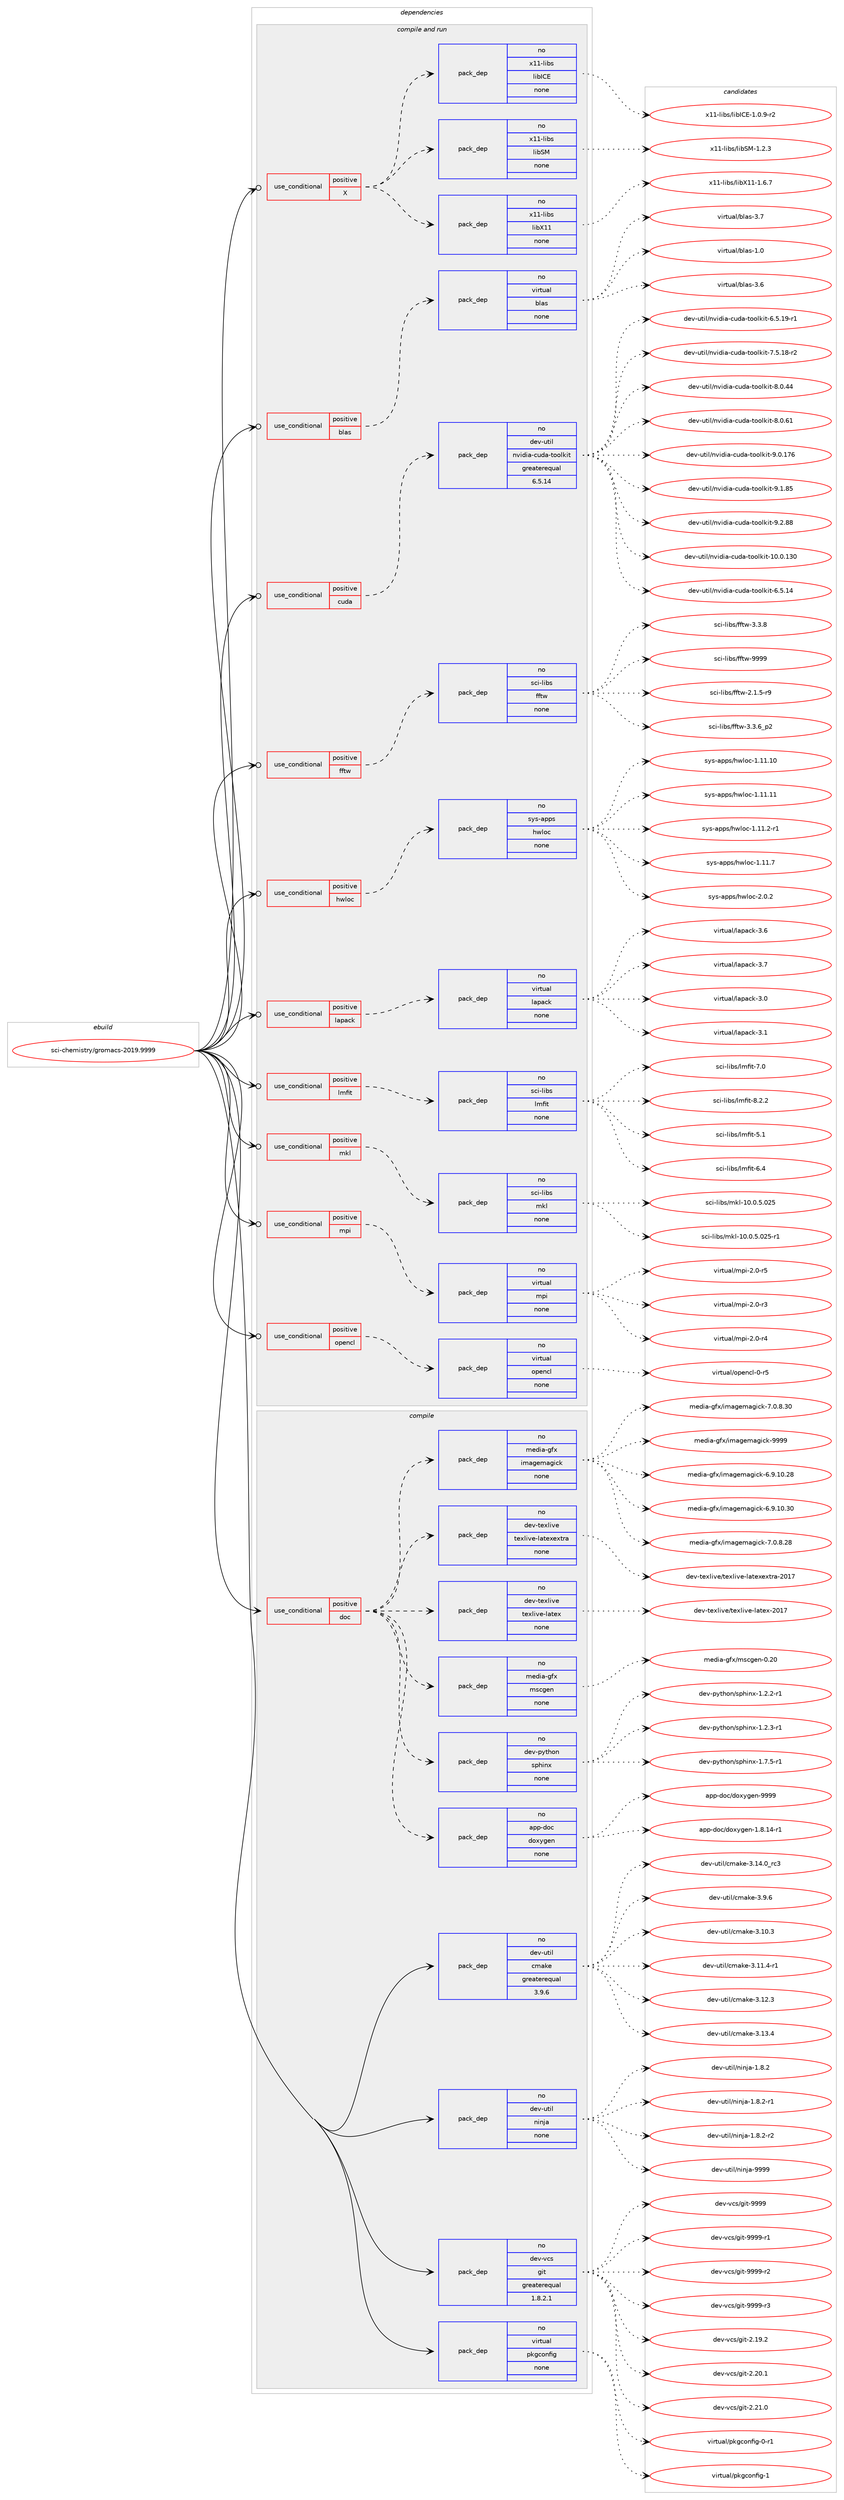 digraph prolog {

# *************
# Graph options
# *************

newrank=true;
concentrate=true;
compound=true;
graph [rankdir=LR,fontname=Helvetica,fontsize=10,ranksep=1.5];#, ranksep=2.5, nodesep=0.2];
edge  [arrowhead=vee];
node  [fontname=Helvetica,fontsize=10];

# **********
# The ebuild
# **********

subgraph cluster_leftcol {
color=gray;
rank=same;
label=<<i>ebuild</i>>;
id [label="sci-chemistry/gromacs-2019.9999", color=red, width=4, href="../sci-chemistry/gromacs-2019.9999.svg"];
}

# ****************
# The dependencies
# ****************

subgraph cluster_midcol {
color=gray;
label=<<i>dependencies</i>>;
subgraph cluster_compile {
fillcolor="#eeeeee";
style=filled;
label=<<i>compile</i>>;
subgraph cond452416 {
dependency1688124 [label=<<TABLE BORDER="0" CELLBORDER="1" CELLSPACING="0" CELLPADDING="4"><TR><TD ROWSPAN="3" CELLPADDING="10">use_conditional</TD></TR><TR><TD>positive</TD></TR><TR><TD>doc</TD></TR></TABLE>>, shape=none, color=red];
subgraph pack1208065 {
dependency1688125 [label=<<TABLE BORDER="0" CELLBORDER="1" CELLSPACING="0" CELLPADDING="4" WIDTH="220"><TR><TD ROWSPAN="6" CELLPADDING="30">pack_dep</TD></TR><TR><TD WIDTH="110">no</TD></TR><TR><TD>app-doc</TD></TR><TR><TD>doxygen</TD></TR><TR><TD>none</TD></TR><TR><TD></TD></TR></TABLE>>, shape=none, color=blue];
}
dependency1688124:e -> dependency1688125:w [weight=20,style="dashed",arrowhead="vee"];
subgraph pack1208066 {
dependency1688126 [label=<<TABLE BORDER="0" CELLBORDER="1" CELLSPACING="0" CELLPADDING="4" WIDTH="220"><TR><TD ROWSPAN="6" CELLPADDING="30">pack_dep</TD></TR><TR><TD WIDTH="110">no</TD></TR><TR><TD>dev-python</TD></TR><TR><TD>sphinx</TD></TR><TR><TD>none</TD></TR><TR><TD></TD></TR></TABLE>>, shape=none, color=blue];
}
dependency1688124:e -> dependency1688126:w [weight=20,style="dashed",arrowhead="vee"];
subgraph pack1208067 {
dependency1688127 [label=<<TABLE BORDER="0" CELLBORDER="1" CELLSPACING="0" CELLPADDING="4" WIDTH="220"><TR><TD ROWSPAN="6" CELLPADDING="30">pack_dep</TD></TR><TR><TD WIDTH="110">no</TD></TR><TR><TD>media-gfx</TD></TR><TR><TD>mscgen</TD></TR><TR><TD>none</TD></TR><TR><TD></TD></TR></TABLE>>, shape=none, color=blue];
}
dependency1688124:e -> dependency1688127:w [weight=20,style="dashed",arrowhead="vee"];
subgraph pack1208068 {
dependency1688128 [label=<<TABLE BORDER="0" CELLBORDER="1" CELLSPACING="0" CELLPADDING="4" WIDTH="220"><TR><TD ROWSPAN="6" CELLPADDING="30">pack_dep</TD></TR><TR><TD WIDTH="110">no</TD></TR><TR><TD>dev-texlive</TD></TR><TR><TD>texlive-latex</TD></TR><TR><TD>none</TD></TR><TR><TD></TD></TR></TABLE>>, shape=none, color=blue];
}
dependency1688124:e -> dependency1688128:w [weight=20,style="dashed",arrowhead="vee"];
subgraph pack1208069 {
dependency1688129 [label=<<TABLE BORDER="0" CELLBORDER="1" CELLSPACING="0" CELLPADDING="4" WIDTH="220"><TR><TD ROWSPAN="6" CELLPADDING="30">pack_dep</TD></TR><TR><TD WIDTH="110">no</TD></TR><TR><TD>dev-texlive</TD></TR><TR><TD>texlive-latexextra</TD></TR><TR><TD>none</TD></TR><TR><TD></TD></TR></TABLE>>, shape=none, color=blue];
}
dependency1688124:e -> dependency1688129:w [weight=20,style="dashed",arrowhead="vee"];
subgraph pack1208070 {
dependency1688130 [label=<<TABLE BORDER="0" CELLBORDER="1" CELLSPACING="0" CELLPADDING="4" WIDTH="220"><TR><TD ROWSPAN="6" CELLPADDING="30">pack_dep</TD></TR><TR><TD WIDTH="110">no</TD></TR><TR><TD>media-gfx</TD></TR><TR><TD>imagemagick</TD></TR><TR><TD>none</TD></TR><TR><TD></TD></TR></TABLE>>, shape=none, color=blue];
}
dependency1688124:e -> dependency1688130:w [weight=20,style="dashed",arrowhead="vee"];
}
id:e -> dependency1688124:w [weight=20,style="solid",arrowhead="vee"];
subgraph pack1208071 {
dependency1688131 [label=<<TABLE BORDER="0" CELLBORDER="1" CELLSPACING="0" CELLPADDING="4" WIDTH="220"><TR><TD ROWSPAN="6" CELLPADDING="30">pack_dep</TD></TR><TR><TD WIDTH="110">no</TD></TR><TR><TD>dev-util</TD></TR><TR><TD>cmake</TD></TR><TR><TD>greaterequal</TD></TR><TR><TD>3.9.6</TD></TR></TABLE>>, shape=none, color=blue];
}
id:e -> dependency1688131:w [weight=20,style="solid",arrowhead="vee"];
subgraph pack1208072 {
dependency1688132 [label=<<TABLE BORDER="0" CELLBORDER="1" CELLSPACING="0" CELLPADDING="4" WIDTH="220"><TR><TD ROWSPAN="6" CELLPADDING="30">pack_dep</TD></TR><TR><TD WIDTH="110">no</TD></TR><TR><TD>dev-util</TD></TR><TR><TD>ninja</TD></TR><TR><TD>none</TD></TR><TR><TD></TD></TR></TABLE>>, shape=none, color=blue];
}
id:e -> dependency1688132:w [weight=20,style="solid",arrowhead="vee"];
subgraph pack1208073 {
dependency1688133 [label=<<TABLE BORDER="0" CELLBORDER="1" CELLSPACING="0" CELLPADDING="4" WIDTH="220"><TR><TD ROWSPAN="6" CELLPADDING="30">pack_dep</TD></TR><TR><TD WIDTH="110">no</TD></TR><TR><TD>dev-vcs</TD></TR><TR><TD>git</TD></TR><TR><TD>greaterequal</TD></TR><TR><TD>1.8.2.1</TD></TR></TABLE>>, shape=none, color=blue];
}
id:e -> dependency1688133:w [weight=20,style="solid",arrowhead="vee"];
subgraph pack1208074 {
dependency1688134 [label=<<TABLE BORDER="0" CELLBORDER="1" CELLSPACING="0" CELLPADDING="4" WIDTH="220"><TR><TD ROWSPAN="6" CELLPADDING="30">pack_dep</TD></TR><TR><TD WIDTH="110">no</TD></TR><TR><TD>virtual</TD></TR><TR><TD>pkgconfig</TD></TR><TR><TD>none</TD></TR><TR><TD></TD></TR></TABLE>>, shape=none, color=blue];
}
id:e -> dependency1688134:w [weight=20,style="solid",arrowhead="vee"];
}
subgraph cluster_compileandrun {
fillcolor="#eeeeee";
style=filled;
label=<<i>compile and run</i>>;
subgraph cond452417 {
dependency1688135 [label=<<TABLE BORDER="0" CELLBORDER="1" CELLSPACING="0" CELLPADDING="4"><TR><TD ROWSPAN="3" CELLPADDING="10">use_conditional</TD></TR><TR><TD>positive</TD></TR><TR><TD>X</TD></TR></TABLE>>, shape=none, color=red];
subgraph pack1208075 {
dependency1688136 [label=<<TABLE BORDER="0" CELLBORDER="1" CELLSPACING="0" CELLPADDING="4" WIDTH="220"><TR><TD ROWSPAN="6" CELLPADDING="30">pack_dep</TD></TR><TR><TD WIDTH="110">no</TD></TR><TR><TD>x11-libs</TD></TR><TR><TD>libX11</TD></TR><TR><TD>none</TD></TR><TR><TD></TD></TR></TABLE>>, shape=none, color=blue];
}
dependency1688135:e -> dependency1688136:w [weight=20,style="dashed",arrowhead="vee"];
subgraph pack1208076 {
dependency1688137 [label=<<TABLE BORDER="0" CELLBORDER="1" CELLSPACING="0" CELLPADDING="4" WIDTH="220"><TR><TD ROWSPAN="6" CELLPADDING="30">pack_dep</TD></TR><TR><TD WIDTH="110">no</TD></TR><TR><TD>x11-libs</TD></TR><TR><TD>libSM</TD></TR><TR><TD>none</TD></TR><TR><TD></TD></TR></TABLE>>, shape=none, color=blue];
}
dependency1688135:e -> dependency1688137:w [weight=20,style="dashed",arrowhead="vee"];
subgraph pack1208077 {
dependency1688138 [label=<<TABLE BORDER="0" CELLBORDER="1" CELLSPACING="0" CELLPADDING="4" WIDTH="220"><TR><TD ROWSPAN="6" CELLPADDING="30">pack_dep</TD></TR><TR><TD WIDTH="110">no</TD></TR><TR><TD>x11-libs</TD></TR><TR><TD>libICE</TD></TR><TR><TD>none</TD></TR><TR><TD></TD></TR></TABLE>>, shape=none, color=blue];
}
dependency1688135:e -> dependency1688138:w [weight=20,style="dashed",arrowhead="vee"];
}
id:e -> dependency1688135:w [weight=20,style="solid",arrowhead="odotvee"];
subgraph cond452418 {
dependency1688139 [label=<<TABLE BORDER="0" CELLBORDER="1" CELLSPACING="0" CELLPADDING="4"><TR><TD ROWSPAN="3" CELLPADDING="10">use_conditional</TD></TR><TR><TD>positive</TD></TR><TR><TD>blas</TD></TR></TABLE>>, shape=none, color=red];
subgraph pack1208078 {
dependency1688140 [label=<<TABLE BORDER="0" CELLBORDER="1" CELLSPACING="0" CELLPADDING="4" WIDTH="220"><TR><TD ROWSPAN="6" CELLPADDING="30">pack_dep</TD></TR><TR><TD WIDTH="110">no</TD></TR><TR><TD>virtual</TD></TR><TR><TD>blas</TD></TR><TR><TD>none</TD></TR><TR><TD></TD></TR></TABLE>>, shape=none, color=blue];
}
dependency1688139:e -> dependency1688140:w [weight=20,style="dashed",arrowhead="vee"];
}
id:e -> dependency1688139:w [weight=20,style="solid",arrowhead="odotvee"];
subgraph cond452419 {
dependency1688141 [label=<<TABLE BORDER="0" CELLBORDER="1" CELLSPACING="0" CELLPADDING="4"><TR><TD ROWSPAN="3" CELLPADDING="10">use_conditional</TD></TR><TR><TD>positive</TD></TR><TR><TD>cuda</TD></TR></TABLE>>, shape=none, color=red];
subgraph pack1208079 {
dependency1688142 [label=<<TABLE BORDER="0" CELLBORDER="1" CELLSPACING="0" CELLPADDING="4" WIDTH="220"><TR><TD ROWSPAN="6" CELLPADDING="30">pack_dep</TD></TR><TR><TD WIDTH="110">no</TD></TR><TR><TD>dev-util</TD></TR><TR><TD>nvidia-cuda-toolkit</TD></TR><TR><TD>greaterequal</TD></TR><TR><TD>6.5.14</TD></TR></TABLE>>, shape=none, color=blue];
}
dependency1688141:e -> dependency1688142:w [weight=20,style="dashed",arrowhead="vee"];
}
id:e -> dependency1688141:w [weight=20,style="solid",arrowhead="odotvee"];
subgraph cond452420 {
dependency1688143 [label=<<TABLE BORDER="0" CELLBORDER="1" CELLSPACING="0" CELLPADDING="4"><TR><TD ROWSPAN="3" CELLPADDING="10">use_conditional</TD></TR><TR><TD>positive</TD></TR><TR><TD>fftw</TD></TR></TABLE>>, shape=none, color=red];
subgraph pack1208080 {
dependency1688144 [label=<<TABLE BORDER="0" CELLBORDER="1" CELLSPACING="0" CELLPADDING="4" WIDTH="220"><TR><TD ROWSPAN="6" CELLPADDING="30">pack_dep</TD></TR><TR><TD WIDTH="110">no</TD></TR><TR><TD>sci-libs</TD></TR><TR><TD>fftw</TD></TR><TR><TD>none</TD></TR><TR><TD></TD></TR></TABLE>>, shape=none, color=blue];
}
dependency1688143:e -> dependency1688144:w [weight=20,style="dashed",arrowhead="vee"];
}
id:e -> dependency1688143:w [weight=20,style="solid",arrowhead="odotvee"];
subgraph cond452421 {
dependency1688145 [label=<<TABLE BORDER="0" CELLBORDER="1" CELLSPACING="0" CELLPADDING="4"><TR><TD ROWSPAN="3" CELLPADDING="10">use_conditional</TD></TR><TR><TD>positive</TD></TR><TR><TD>hwloc</TD></TR></TABLE>>, shape=none, color=red];
subgraph pack1208081 {
dependency1688146 [label=<<TABLE BORDER="0" CELLBORDER="1" CELLSPACING="0" CELLPADDING="4" WIDTH="220"><TR><TD ROWSPAN="6" CELLPADDING="30">pack_dep</TD></TR><TR><TD WIDTH="110">no</TD></TR><TR><TD>sys-apps</TD></TR><TR><TD>hwloc</TD></TR><TR><TD>none</TD></TR><TR><TD></TD></TR></TABLE>>, shape=none, color=blue];
}
dependency1688145:e -> dependency1688146:w [weight=20,style="dashed",arrowhead="vee"];
}
id:e -> dependency1688145:w [weight=20,style="solid",arrowhead="odotvee"];
subgraph cond452422 {
dependency1688147 [label=<<TABLE BORDER="0" CELLBORDER="1" CELLSPACING="0" CELLPADDING="4"><TR><TD ROWSPAN="3" CELLPADDING="10">use_conditional</TD></TR><TR><TD>positive</TD></TR><TR><TD>lapack</TD></TR></TABLE>>, shape=none, color=red];
subgraph pack1208082 {
dependency1688148 [label=<<TABLE BORDER="0" CELLBORDER="1" CELLSPACING="0" CELLPADDING="4" WIDTH="220"><TR><TD ROWSPAN="6" CELLPADDING="30">pack_dep</TD></TR><TR><TD WIDTH="110">no</TD></TR><TR><TD>virtual</TD></TR><TR><TD>lapack</TD></TR><TR><TD>none</TD></TR><TR><TD></TD></TR></TABLE>>, shape=none, color=blue];
}
dependency1688147:e -> dependency1688148:w [weight=20,style="dashed",arrowhead="vee"];
}
id:e -> dependency1688147:w [weight=20,style="solid",arrowhead="odotvee"];
subgraph cond452423 {
dependency1688149 [label=<<TABLE BORDER="0" CELLBORDER="1" CELLSPACING="0" CELLPADDING="4"><TR><TD ROWSPAN="3" CELLPADDING="10">use_conditional</TD></TR><TR><TD>positive</TD></TR><TR><TD>lmfit</TD></TR></TABLE>>, shape=none, color=red];
subgraph pack1208083 {
dependency1688150 [label=<<TABLE BORDER="0" CELLBORDER="1" CELLSPACING="0" CELLPADDING="4" WIDTH="220"><TR><TD ROWSPAN="6" CELLPADDING="30">pack_dep</TD></TR><TR><TD WIDTH="110">no</TD></TR><TR><TD>sci-libs</TD></TR><TR><TD>lmfit</TD></TR><TR><TD>none</TD></TR><TR><TD></TD></TR></TABLE>>, shape=none, color=blue];
}
dependency1688149:e -> dependency1688150:w [weight=20,style="dashed",arrowhead="vee"];
}
id:e -> dependency1688149:w [weight=20,style="solid",arrowhead="odotvee"];
subgraph cond452424 {
dependency1688151 [label=<<TABLE BORDER="0" CELLBORDER="1" CELLSPACING="0" CELLPADDING="4"><TR><TD ROWSPAN="3" CELLPADDING="10">use_conditional</TD></TR><TR><TD>positive</TD></TR><TR><TD>mkl</TD></TR></TABLE>>, shape=none, color=red];
subgraph pack1208084 {
dependency1688152 [label=<<TABLE BORDER="0" CELLBORDER="1" CELLSPACING="0" CELLPADDING="4" WIDTH="220"><TR><TD ROWSPAN="6" CELLPADDING="30">pack_dep</TD></TR><TR><TD WIDTH="110">no</TD></TR><TR><TD>sci-libs</TD></TR><TR><TD>mkl</TD></TR><TR><TD>none</TD></TR><TR><TD></TD></TR></TABLE>>, shape=none, color=blue];
}
dependency1688151:e -> dependency1688152:w [weight=20,style="dashed",arrowhead="vee"];
}
id:e -> dependency1688151:w [weight=20,style="solid",arrowhead="odotvee"];
subgraph cond452425 {
dependency1688153 [label=<<TABLE BORDER="0" CELLBORDER="1" CELLSPACING="0" CELLPADDING="4"><TR><TD ROWSPAN="3" CELLPADDING="10">use_conditional</TD></TR><TR><TD>positive</TD></TR><TR><TD>mpi</TD></TR></TABLE>>, shape=none, color=red];
subgraph pack1208085 {
dependency1688154 [label=<<TABLE BORDER="0" CELLBORDER="1" CELLSPACING="0" CELLPADDING="4" WIDTH="220"><TR><TD ROWSPAN="6" CELLPADDING="30">pack_dep</TD></TR><TR><TD WIDTH="110">no</TD></TR><TR><TD>virtual</TD></TR><TR><TD>mpi</TD></TR><TR><TD>none</TD></TR><TR><TD></TD></TR></TABLE>>, shape=none, color=blue];
}
dependency1688153:e -> dependency1688154:w [weight=20,style="dashed",arrowhead="vee"];
}
id:e -> dependency1688153:w [weight=20,style="solid",arrowhead="odotvee"];
subgraph cond452426 {
dependency1688155 [label=<<TABLE BORDER="0" CELLBORDER="1" CELLSPACING="0" CELLPADDING="4"><TR><TD ROWSPAN="3" CELLPADDING="10">use_conditional</TD></TR><TR><TD>positive</TD></TR><TR><TD>opencl</TD></TR></TABLE>>, shape=none, color=red];
subgraph pack1208086 {
dependency1688156 [label=<<TABLE BORDER="0" CELLBORDER="1" CELLSPACING="0" CELLPADDING="4" WIDTH="220"><TR><TD ROWSPAN="6" CELLPADDING="30">pack_dep</TD></TR><TR><TD WIDTH="110">no</TD></TR><TR><TD>virtual</TD></TR><TR><TD>opencl</TD></TR><TR><TD>none</TD></TR><TR><TD></TD></TR></TABLE>>, shape=none, color=blue];
}
dependency1688155:e -> dependency1688156:w [weight=20,style="dashed",arrowhead="vee"];
}
id:e -> dependency1688155:w [weight=20,style="solid",arrowhead="odotvee"];
}
subgraph cluster_run {
fillcolor="#eeeeee";
style=filled;
label=<<i>run</i>>;
}
}

# **************
# The candidates
# **************

subgraph cluster_choices {
rank=same;
color=gray;
label=<<i>candidates</i>>;

subgraph choice1208065 {
color=black;
nodesep=1;
choice97112112451001119947100111120121103101110454946564649524511449 [label="app-doc/doxygen-1.8.14-r1", color=red, width=4,href="../app-doc/doxygen-1.8.14-r1.svg"];
choice971121124510011199471001111201211031011104557575757 [label="app-doc/doxygen-9999", color=red, width=4,href="../app-doc/doxygen-9999.svg"];
dependency1688125:e -> choice97112112451001119947100111120121103101110454946564649524511449:w [style=dotted,weight="100"];
dependency1688125:e -> choice971121124510011199471001111201211031011104557575757:w [style=dotted,weight="100"];
}
subgraph choice1208066 {
color=black;
nodesep=1;
choice10010111845112121116104111110471151121041051101204549465046504511449 [label="dev-python/sphinx-1.2.2-r1", color=red, width=4,href="../dev-python/sphinx-1.2.2-r1.svg"];
choice10010111845112121116104111110471151121041051101204549465046514511449 [label="dev-python/sphinx-1.2.3-r1", color=red, width=4,href="../dev-python/sphinx-1.2.3-r1.svg"];
choice10010111845112121116104111110471151121041051101204549465546534511449 [label="dev-python/sphinx-1.7.5-r1", color=red, width=4,href="../dev-python/sphinx-1.7.5-r1.svg"];
dependency1688126:e -> choice10010111845112121116104111110471151121041051101204549465046504511449:w [style=dotted,weight="100"];
dependency1688126:e -> choice10010111845112121116104111110471151121041051101204549465046514511449:w [style=dotted,weight="100"];
dependency1688126:e -> choice10010111845112121116104111110471151121041051101204549465546534511449:w [style=dotted,weight="100"];
}
subgraph choice1208067 {
color=black;
nodesep=1;
choice109101100105974510310212047109115991031011104548465048 [label="media-gfx/mscgen-0.20", color=red, width=4,href="../media-gfx/mscgen-0.20.svg"];
dependency1688127:e -> choice109101100105974510310212047109115991031011104548465048:w [style=dotted,weight="100"];
}
subgraph choice1208068 {
color=black;
nodesep=1;
choice100101118451161011201081051181014711610112010810511810145108971161011204550484955 [label="dev-texlive/texlive-latex-2017", color=red, width=4,href="../dev-texlive/texlive-latex-2017.svg"];
dependency1688128:e -> choice100101118451161011201081051181014711610112010810511810145108971161011204550484955:w [style=dotted,weight="100"];
}
subgraph choice1208069 {
color=black;
nodesep=1;
choice10010111845116101120108105118101471161011201081051181014510897116101120101120116114974550484955 [label="dev-texlive/texlive-latexextra-2017", color=red, width=4,href="../dev-texlive/texlive-latexextra-2017.svg"];
dependency1688129:e -> choice10010111845116101120108105118101471161011201081051181014510897116101120101120116114974550484955:w [style=dotted,weight="100"];
}
subgraph choice1208070 {
color=black;
nodesep=1;
choice10910110010597451031021204710510997103101109971031059910745544657464948465056 [label="media-gfx/imagemagick-6.9.10.28", color=red, width=4,href="../media-gfx/imagemagick-6.9.10.28.svg"];
choice10910110010597451031021204710510997103101109971031059910745544657464948465148 [label="media-gfx/imagemagick-6.9.10.30", color=red, width=4,href="../media-gfx/imagemagick-6.9.10.30.svg"];
choice109101100105974510310212047105109971031011099710310599107455546484656465056 [label="media-gfx/imagemagick-7.0.8.28", color=red, width=4,href="../media-gfx/imagemagick-7.0.8.28.svg"];
choice109101100105974510310212047105109971031011099710310599107455546484656465148 [label="media-gfx/imagemagick-7.0.8.30", color=red, width=4,href="../media-gfx/imagemagick-7.0.8.30.svg"];
choice1091011001059745103102120471051099710310110997103105991074557575757 [label="media-gfx/imagemagick-9999", color=red, width=4,href="../media-gfx/imagemagick-9999.svg"];
dependency1688130:e -> choice10910110010597451031021204710510997103101109971031059910745544657464948465056:w [style=dotted,weight="100"];
dependency1688130:e -> choice10910110010597451031021204710510997103101109971031059910745544657464948465148:w [style=dotted,weight="100"];
dependency1688130:e -> choice109101100105974510310212047105109971031011099710310599107455546484656465056:w [style=dotted,weight="100"];
dependency1688130:e -> choice109101100105974510310212047105109971031011099710310599107455546484656465148:w [style=dotted,weight="100"];
dependency1688130:e -> choice1091011001059745103102120471051099710310110997103105991074557575757:w [style=dotted,weight="100"];
}
subgraph choice1208071 {
color=black;
nodesep=1;
choice1001011184511711610510847991099710710145514649484651 [label="dev-util/cmake-3.10.3", color=red, width=4,href="../dev-util/cmake-3.10.3.svg"];
choice10010111845117116105108479910997107101455146494946524511449 [label="dev-util/cmake-3.11.4-r1", color=red, width=4,href="../dev-util/cmake-3.11.4-r1.svg"];
choice1001011184511711610510847991099710710145514649504651 [label="dev-util/cmake-3.12.3", color=red, width=4,href="../dev-util/cmake-3.12.3.svg"];
choice1001011184511711610510847991099710710145514649514652 [label="dev-util/cmake-3.13.4", color=red, width=4,href="../dev-util/cmake-3.13.4.svg"];
choice1001011184511711610510847991099710710145514649524648951149951 [label="dev-util/cmake-3.14.0_rc3", color=red, width=4,href="../dev-util/cmake-3.14.0_rc3.svg"];
choice10010111845117116105108479910997107101455146574654 [label="dev-util/cmake-3.9.6", color=red, width=4,href="../dev-util/cmake-3.9.6.svg"];
dependency1688131:e -> choice1001011184511711610510847991099710710145514649484651:w [style=dotted,weight="100"];
dependency1688131:e -> choice10010111845117116105108479910997107101455146494946524511449:w [style=dotted,weight="100"];
dependency1688131:e -> choice1001011184511711610510847991099710710145514649504651:w [style=dotted,weight="100"];
dependency1688131:e -> choice1001011184511711610510847991099710710145514649514652:w [style=dotted,weight="100"];
dependency1688131:e -> choice1001011184511711610510847991099710710145514649524648951149951:w [style=dotted,weight="100"];
dependency1688131:e -> choice10010111845117116105108479910997107101455146574654:w [style=dotted,weight="100"];
}
subgraph choice1208072 {
color=black;
nodesep=1;
choice100101118451171161051084711010511010697454946564650 [label="dev-util/ninja-1.8.2", color=red, width=4,href="../dev-util/ninja-1.8.2.svg"];
choice1001011184511711610510847110105110106974549465646504511449 [label="dev-util/ninja-1.8.2-r1", color=red, width=4,href="../dev-util/ninja-1.8.2-r1.svg"];
choice1001011184511711610510847110105110106974549465646504511450 [label="dev-util/ninja-1.8.2-r2", color=red, width=4,href="../dev-util/ninja-1.8.2-r2.svg"];
choice1001011184511711610510847110105110106974557575757 [label="dev-util/ninja-9999", color=red, width=4,href="../dev-util/ninja-9999.svg"];
dependency1688132:e -> choice100101118451171161051084711010511010697454946564650:w [style=dotted,weight="100"];
dependency1688132:e -> choice1001011184511711610510847110105110106974549465646504511449:w [style=dotted,weight="100"];
dependency1688132:e -> choice1001011184511711610510847110105110106974549465646504511450:w [style=dotted,weight="100"];
dependency1688132:e -> choice1001011184511711610510847110105110106974557575757:w [style=dotted,weight="100"];
}
subgraph choice1208073 {
color=black;
nodesep=1;
choice10010111845118991154710310511645504649574650 [label="dev-vcs/git-2.19.2", color=red, width=4,href="../dev-vcs/git-2.19.2.svg"];
choice10010111845118991154710310511645504650484649 [label="dev-vcs/git-2.20.1", color=red, width=4,href="../dev-vcs/git-2.20.1.svg"];
choice10010111845118991154710310511645504650494648 [label="dev-vcs/git-2.21.0", color=red, width=4,href="../dev-vcs/git-2.21.0.svg"];
choice1001011184511899115471031051164557575757 [label="dev-vcs/git-9999", color=red, width=4,href="../dev-vcs/git-9999.svg"];
choice10010111845118991154710310511645575757574511449 [label="dev-vcs/git-9999-r1", color=red, width=4,href="../dev-vcs/git-9999-r1.svg"];
choice10010111845118991154710310511645575757574511450 [label="dev-vcs/git-9999-r2", color=red, width=4,href="../dev-vcs/git-9999-r2.svg"];
choice10010111845118991154710310511645575757574511451 [label="dev-vcs/git-9999-r3", color=red, width=4,href="../dev-vcs/git-9999-r3.svg"];
dependency1688133:e -> choice10010111845118991154710310511645504649574650:w [style=dotted,weight="100"];
dependency1688133:e -> choice10010111845118991154710310511645504650484649:w [style=dotted,weight="100"];
dependency1688133:e -> choice10010111845118991154710310511645504650494648:w [style=dotted,weight="100"];
dependency1688133:e -> choice1001011184511899115471031051164557575757:w [style=dotted,weight="100"];
dependency1688133:e -> choice10010111845118991154710310511645575757574511449:w [style=dotted,weight="100"];
dependency1688133:e -> choice10010111845118991154710310511645575757574511450:w [style=dotted,weight="100"];
dependency1688133:e -> choice10010111845118991154710310511645575757574511451:w [style=dotted,weight="100"];
}
subgraph choice1208074 {
color=black;
nodesep=1;
choice11810511411611797108471121071039911111010210510345484511449 [label="virtual/pkgconfig-0-r1", color=red, width=4,href="../virtual/pkgconfig-0-r1.svg"];
choice1181051141161179710847112107103991111101021051034549 [label="virtual/pkgconfig-1", color=red, width=4,href="../virtual/pkgconfig-1.svg"];
dependency1688134:e -> choice11810511411611797108471121071039911111010210510345484511449:w [style=dotted,weight="100"];
dependency1688134:e -> choice1181051141161179710847112107103991111101021051034549:w [style=dotted,weight="100"];
}
subgraph choice1208075 {
color=black;
nodesep=1;
choice120494945108105981154710810598884949454946544655 [label="x11-libs/libX11-1.6.7", color=red, width=4,href="../x11-libs/libX11-1.6.7.svg"];
dependency1688136:e -> choice120494945108105981154710810598884949454946544655:w [style=dotted,weight="100"];
}
subgraph choice1208076 {
color=black;
nodesep=1;
choice1204949451081059811547108105988377454946504651 [label="x11-libs/libSM-1.2.3", color=red, width=4,href="../x11-libs/libSM-1.2.3.svg"];
dependency1688137:e -> choice1204949451081059811547108105988377454946504651:w [style=dotted,weight="100"];
}
subgraph choice1208077 {
color=black;
nodesep=1;
choice1204949451081059811547108105987367694549464846574511450 [label="x11-libs/libICE-1.0.9-r2", color=red, width=4,href="../x11-libs/libICE-1.0.9-r2.svg"];
dependency1688138:e -> choice1204949451081059811547108105987367694549464846574511450:w [style=dotted,weight="100"];
}
subgraph choice1208078 {
color=black;
nodesep=1;
choice1181051141161179710847981089711545494648 [label="virtual/blas-1.0", color=red, width=4,href="../virtual/blas-1.0.svg"];
choice1181051141161179710847981089711545514654 [label="virtual/blas-3.6", color=red, width=4,href="../virtual/blas-3.6.svg"];
choice1181051141161179710847981089711545514655 [label="virtual/blas-3.7", color=red, width=4,href="../virtual/blas-3.7.svg"];
dependency1688140:e -> choice1181051141161179710847981089711545494648:w [style=dotted,weight="100"];
dependency1688140:e -> choice1181051141161179710847981089711545514654:w [style=dotted,weight="100"];
dependency1688140:e -> choice1181051141161179710847981089711545514655:w [style=dotted,weight="100"];
}
subgraph choice1208079 {
color=black;
nodesep=1;
choice10010111845117116105108471101181051001059745991171009745116111111108107105116454948464846495148 [label="dev-util/nvidia-cuda-toolkit-10.0.130", color=red, width=4,href="../dev-util/nvidia-cuda-toolkit-10.0.130.svg"];
choice1001011184511711610510847110118105100105974599117100974511611111110810710511645544653464952 [label="dev-util/nvidia-cuda-toolkit-6.5.14", color=red, width=4,href="../dev-util/nvidia-cuda-toolkit-6.5.14.svg"];
choice10010111845117116105108471101181051001059745991171009745116111111108107105116455446534649574511449 [label="dev-util/nvidia-cuda-toolkit-6.5.19-r1", color=red, width=4,href="../dev-util/nvidia-cuda-toolkit-6.5.19-r1.svg"];
choice10010111845117116105108471101181051001059745991171009745116111111108107105116455546534649564511450 [label="dev-util/nvidia-cuda-toolkit-7.5.18-r2", color=red, width=4,href="../dev-util/nvidia-cuda-toolkit-7.5.18-r2.svg"];
choice1001011184511711610510847110118105100105974599117100974511611111110810710511645564648465252 [label="dev-util/nvidia-cuda-toolkit-8.0.44", color=red, width=4,href="../dev-util/nvidia-cuda-toolkit-8.0.44.svg"];
choice1001011184511711610510847110118105100105974599117100974511611111110810710511645564648465449 [label="dev-util/nvidia-cuda-toolkit-8.0.61", color=red, width=4,href="../dev-util/nvidia-cuda-toolkit-8.0.61.svg"];
choice100101118451171161051084711011810510010597459911710097451161111111081071051164557464846495554 [label="dev-util/nvidia-cuda-toolkit-9.0.176", color=red, width=4,href="../dev-util/nvidia-cuda-toolkit-9.0.176.svg"];
choice1001011184511711610510847110118105100105974599117100974511611111110810710511645574649465653 [label="dev-util/nvidia-cuda-toolkit-9.1.85", color=red, width=4,href="../dev-util/nvidia-cuda-toolkit-9.1.85.svg"];
choice1001011184511711610510847110118105100105974599117100974511611111110810710511645574650465656 [label="dev-util/nvidia-cuda-toolkit-9.2.88", color=red, width=4,href="../dev-util/nvidia-cuda-toolkit-9.2.88.svg"];
dependency1688142:e -> choice10010111845117116105108471101181051001059745991171009745116111111108107105116454948464846495148:w [style=dotted,weight="100"];
dependency1688142:e -> choice1001011184511711610510847110118105100105974599117100974511611111110810710511645544653464952:w [style=dotted,weight="100"];
dependency1688142:e -> choice10010111845117116105108471101181051001059745991171009745116111111108107105116455446534649574511449:w [style=dotted,weight="100"];
dependency1688142:e -> choice10010111845117116105108471101181051001059745991171009745116111111108107105116455546534649564511450:w [style=dotted,weight="100"];
dependency1688142:e -> choice1001011184511711610510847110118105100105974599117100974511611111110810710511645564648465252:w [style=dotted,weight="100"];
dependency1688142:e -> choice1001011184511711610510847110118105100105974599117100974511611111110810710511645564648465449:w [style=dotted,weight="100"];
dependency1688142:e -> choice100101118451171161051084711011810510010597459911710097451161111111081071051164557464846495554:w [style=dotted,weight="100"];
dependency1688142:e -> choice1001011184511711610510847110118105100105974599117100974511611111110810710511645574649465653:w [style=dotted,weight="100"];
dependency1688142:e -> choice1001011184511711610510847110118105100105974599117100974511611111110810710511645574650465656:w [style=dotted,weight="100"];
}
subgraph choice1208080 {
color=black;
nodesep=1;
choice115991054510810598115471021021161194550464946534511457 [label="sci-libs/fftw-2.1.5-r9", color=red, width=4,href="../sci-libs/fftw-2.1.5-r9.svg"];
choice115991054510810598115471021021161194551465146549511250 [label="sci-libs/fftw-3.3.6_p2", color=red, width=4,href="../sci-libs/fftw-3.3.6_p2.svg"];
choice11599105451081059811547102102116119455146514656 [label="sci-libs/fftw-3.3.8", color=red, width=4,href="../sci-libs/fftw-3.3.8.svg"];
choice115991054510810598115471021021161194557575757 [label="sci-libs/fftw-9999", color=red, width=4,href="../sci-libs/fftw-9999.svg"];
dependency1688144:e -> choice115991054510810598115471021021161194550464946534511457:w [style=dotted,weight="100"];
dependency1688144:e -> choice115991054510810598115471021021161194551465146549511250:w [style=dotted,weight="100"];
dependency1688144:e -> choice11599105451081059811547102102116119455146514656:w [style=dotted,weight="100"];
dependency1688144:e -> choice115991054510810598115471021021161194557575757:w [style=dotted,weight="100"];
}
subgraph choice1208081 {
color=black;
nodesep=1;
choice115121115459711211211547104119108111994549464949464948 [label="sys-apps/hwloc-1.11.10", color=red, width=4,href="../sys-apps/hwloc-1.11.10.svg"];
choice115121115459711211211547104119108111994549464949464949 [label="sys-apps/hwloc-1.11.11", color=red, width=4,href="../sys-apps/hwloc-1.11.11.svg"];
choice11512111545971121121154710411910811199454946494946504511449 [label="sys-apps/hwloc-1.11.2-r1", color=red, width=4,href="../sys-apps/hwloc-1.11.2-r1.svg"];
choice1151211154597112112115471041191081119945494649494655 [label="sys-apps/hwloc-1.11.7", color=red, width=4,href="../sys-apps/hwloc-1.11.7.svg"];
choice11512111545971121121154710411910811199455046484650 [label="sys-apps/hwloc-2.0.2", color=red, width=4,href="../sys-apps/hwloc-2.0.2.svg"];
dependency1688146:e -> choice115121115459711211211547104119108111994549464949464948:w [style=dotted,weight="100"];
dependency1688146:e -> choice115121115459711211211547104119108111994549464949464949:w [style=dotted,weight="100"];
dependency1688146:e -> choice11512111545971121121154710411910811199454946494946504511449:w [style=dotted,weight="100"];
dependency1688146:e -> choice1151211154597112112115471041191081119945494649494655:w [style=dotted,weight="100"];
dependency1688146:e -> choice11512111545971121121154710411910811199455046484650:w [style=dotted,weight="100"];
}
subgraph choice1208082 {
color=black;
nodesep=1;
choice118105114116117971084710897112979910745514648 [label="virtual/lapack-3.0", color=red, width=4,href="../virtual/lapack-3.0.svg"];
choice118105114116117971084710897112979910745514649 [label="virtual/lapack-3.1", color=red, width=4,href="../virtual/lapack-3.1.svg"];
choice118105114116117971084710897112979910745514654 [label="virtual/lapack-3.6", color=red, width=4,href="../virtual/lapack-3.6.svg"];
choice118105114116117971084710897112979910745514655 [label="virtual/lapack-3.7", color=red, width=4,href="../virtual/lapack-3.7.svg"];
dependency1688148:e -> choice118105114116117971084710897112979910745514648:w [style=dotted,weight="100"];
dependency1688148:e -> choice118105114116117971084710897112979910745514649:w [style=dotted,weight="100"];
dependency1688148:e -> choice118105114116117971084710897112979910745514654:w [style=dotted,weight="100"];
dependency1688148:e -> choice118105114116117971084710897112979910745514655:w [style=dotted,weight="100"];
}
subgraph choice1208083 {
color=black;
nodesep=1;
choice1159910545108105981154710810910210511645534649 [label="sci-libs/lmfit-5.1", color=red, width=4,href="../sci-libs/lmfit-5.1.svg"];
choice1159910545108105981154710810910210511645544652 [label="sci-libs/lmfit-6.4", color=red, width=4,href="../sci-libs/lmfit-6.4.svg"];
choice1159910545108105981154710810910210511645554648 [label="sci-libs/lmfit-7.0", color=red, width=4,href="../sci-libs/lmfit-7.0.svg"];
choice11599105451081059811547108109102105116455646504650 [label="sci-libs/lmfit-8.2.2", color=red, width=4,href="../sci-libs/lmfit-8.2.2.svg"];
dependency1688150:e -> choice1159910545108105981154710810910210511645534649:w [style=dotted,weight="100"];
dependency1688150:e -> choice1159910545108105981154710810910210511645544652:w [style=dotted,weight="100"];
dependency1688150:e -> choice1159910545108105981154710810910210511645554648:w [style=dotted,weight="100"];
dependency1688150:e -> choice11599105451081059811547108109102105116455646504650:w [style=dotted,weight="100"];
}
subgraph choice1208084 {
color=black;
nodesep=1;
choice115991054510810598115471091071084549484648465346485053 [label="sci-libs/mkl-10.0.5.025", color=red, width=4,href="../sci-libs/mkl-10.0.5.025.svg"];
choice1159910545108105981154710910710845494846484653464850534511449 [label="sci-libs/mkl-10.0.5.025-r1", color=red, width=4,href="../sci-libs/mkl-10.0.5.025-r1.svg"];
dependency1688152:e -> choice115991054510810598115471091071084549484648465346485053:w [style=dotted,weight="100"];
dependency1688152:e -> choice1159910545108105981154710910710845494846484653464850534511449:w [style=dotted,weight="100"];
}
subgraph choice1208085 {
color=black;
nodesep=1;
choice1181051141161179710847109112105455046484511451 [label="virtual/mpi-2.0-r3", color=red, width=4,href="../virtual/mpi-2.0-r3.svg"];
choice1181051141161179710847109112105455046484511452 [label="virtual/mpi-2.0-r4", color=red, width=4,href="../virtual/mpi-2.0-r4.svg"];
choice1181051141161179710847109112105455046484511453 [label="virtual/mpi-2.0-r5", color=red, width=4,href="../virtual/mpi-2.0-r5.svg"];
dependency1688154:e -> choice1181051141161179710847109112105455046484511451:w [style=dotted,weight="100"];
dependency1688154:e -> choice1181051141161179710847109112105455046484511452:w [style=dotted,weight="100"];
dependency1688154:e -> choice1181051141161179710847109112105455046484511453:w [style=dotted,weight="100"];
}
subgraph choice1208086 {
color=black;
nodesep=1;
choice11810511411611797108471111121011109910845484511453 [label="virtual/opencl-0-r5", color=red, width=4,href="../virtual/opencl-0-r5.svg"];
dependency1688156:e -> choice11810511411611797108471111121011109910845484511453:w [style=dotted,weight="100"];
}
}

}
